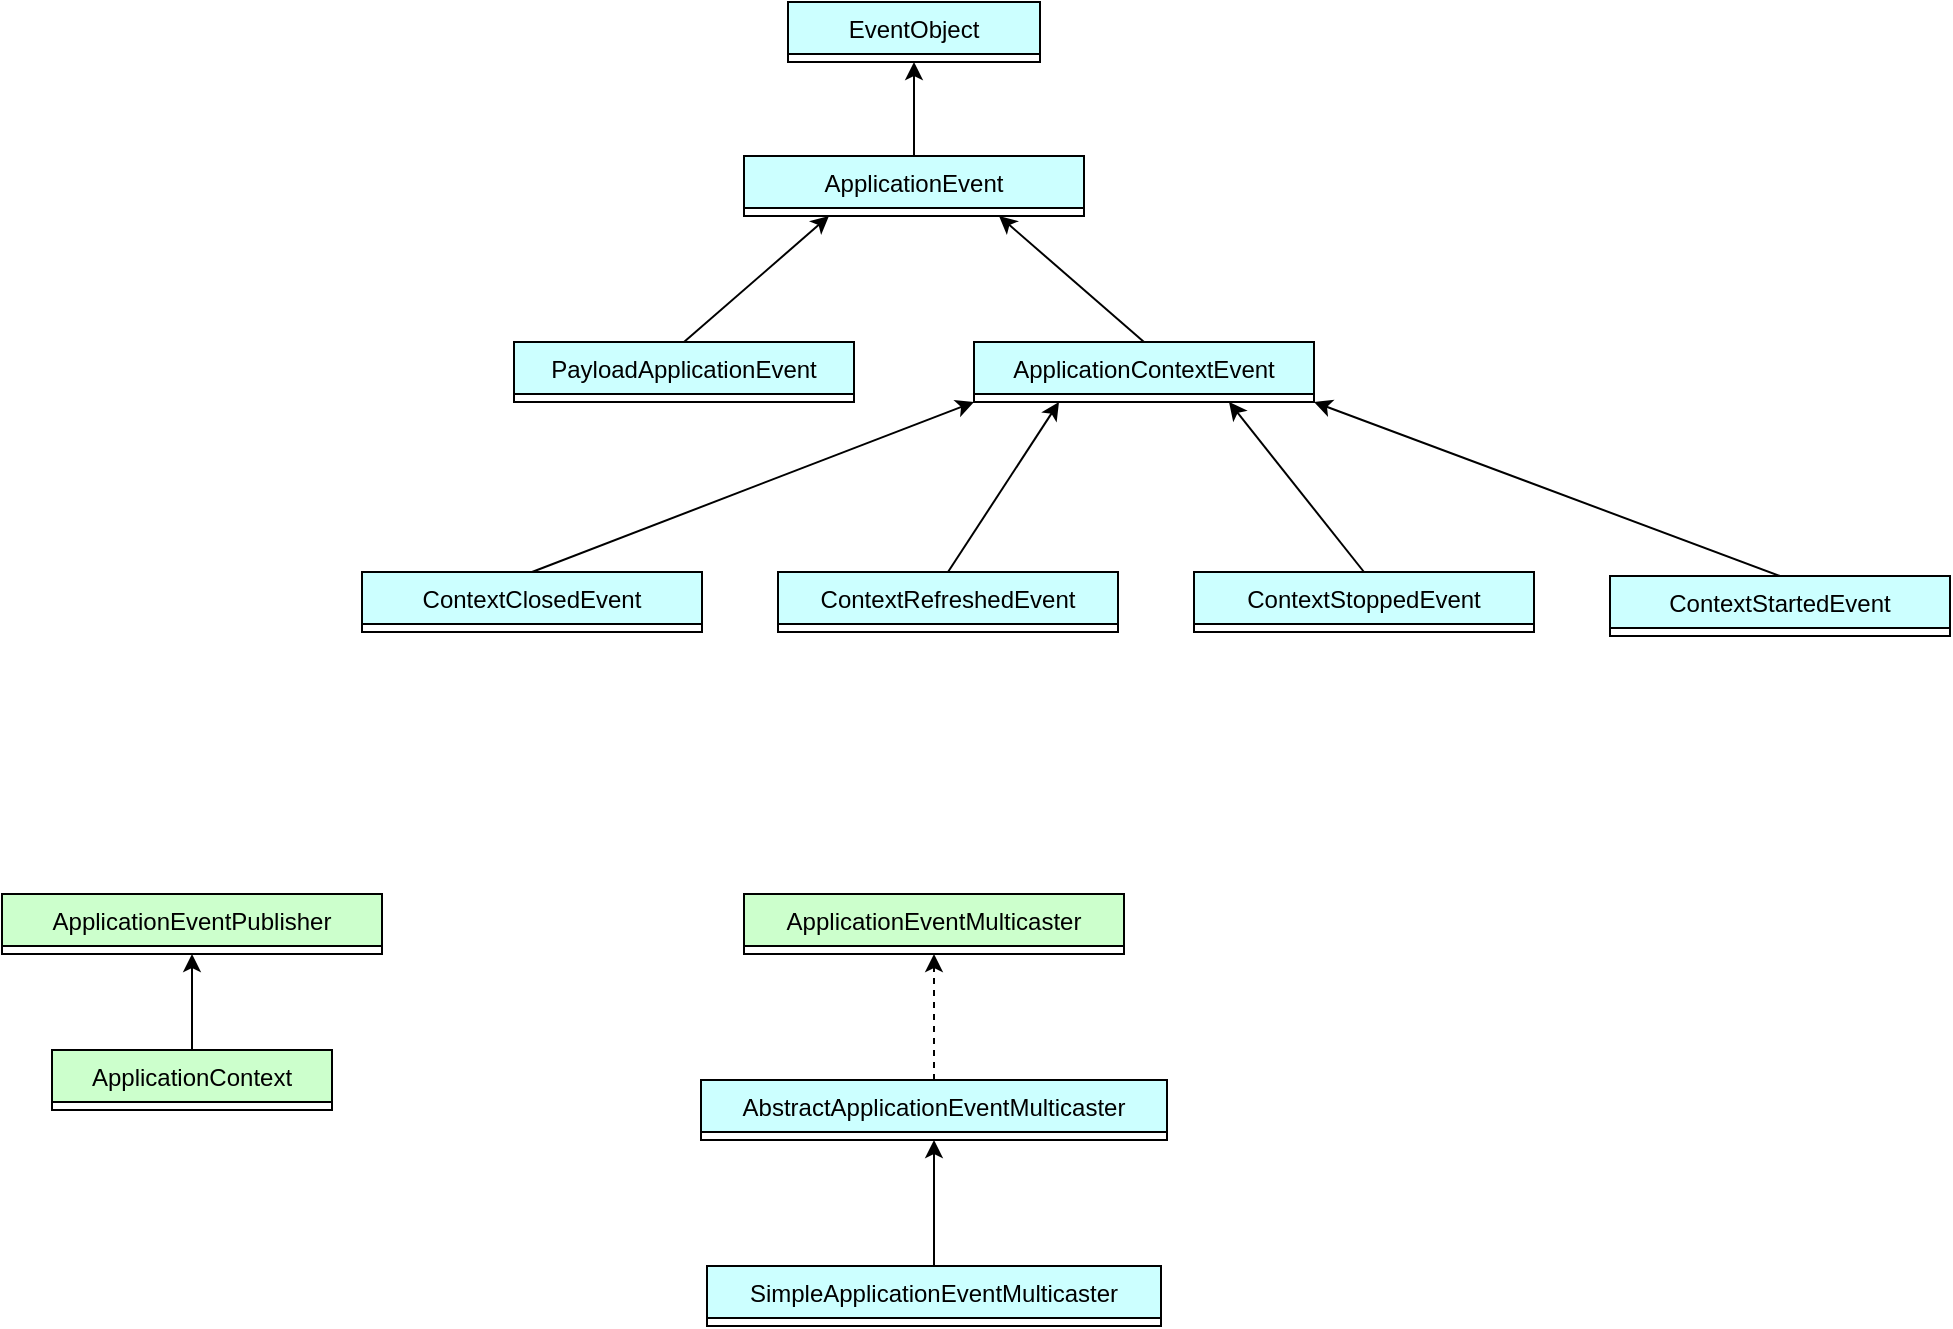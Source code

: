 <mxfile version="20.2.6" type="github">
  <diagram id="aS9pjdUC0Do7hMSleVWt" name="第 1 页">
    <mxGraphModel dx="1422" dy="762" grid="0" gridSize="10" guides="1" tooltips="1" connect="1" arrows="1" fold="1" page="1" pageScale="1" pageWidth="1654" pageHeight="1169" background="none" math="0" shadow="0">
      <root>
        <mxCell id="0" />
        <mxCell id="1" parent="0" />
        <mxCell id="eDFqkNTLr4-eCkODvhOK-7" value="EventObject" style="swimlane;fontStyle=0;childLayout=stackLayout;horizontal=1;startSize=26;fillColor=#CCFFFF;horizontalStack=0;resizeParent=1;resizeParentMax=0;resizeLast=0;collapsible=1;marginBottom=0;direction=east;strokeColor=default;swimlaneLine=1;glass=0;rounded=0;shadow=0;" parent="1" vertex="1" collapsed="1">
          <mxGeometry x="579" y="112" width="126" height="30" as="geometry">
            <mxRectangle x="604" y="162" width="183" height="52" as="alternateBounds" />
          </mxGeometry>
        </mxCell>
        <mxCell id="eDFqkNTLr4-eCkODvhOK-8" value="" style="text;strokeColor=none;fillColor=#CCFFFF;align=left;verticalAlign=top;spacingLeft=4;spacingRight=4;overflow=hidden;rotatable=0;points=[[0,0.5],[1,0.5]];portConstraint=eastwest;" parent="eDFqkNTLr4-eCkODvhOK-7" vertex="1">
          <mxGeometry y="26" width="183" height="26" as="geometry" />
        </mxCell>
        <mxCell id="rqdoCPFN9nggNmxES_CL-21" value="" style="endArrow=classic;html=1;rounded=0;exitX=0.5;exitY=0;exitDx=0;exitDy=0;entryX=1;entryY=1;entryDx=0;entryDy=0;" parent="1" source="y8PMSgjKkABdfheVwRwj-9" target="y8PMSgjKkABdfheVwRwj-5" edge="1">
          <mxGeometry width="50" height="50" relative="1" as="geometry">
            <mxPoint x="103" y="142" as="sourcePoint" />
            <mxPoint x="145.5" y="89" as="targetPoint" />
          </mxGeometry>
        </mxCell>
        <mxCell id="y8PMSgjKkABdfheVwRwj-1" value="ApplicationEvent" style="swimlane;fontStyle=0;childLayout=stackLayout;horizontal=1;startSize=26;fillColor=#CCFFFF;horizontalStack=0;resizeParent=1;resizeParentMax=0;resizeLast=0;collapsible=1;marginBottom=0;direction=east;strokeColor=default;swimlaneLine=1;glass=0;rounded=0;shadow=0;" vertex="1" collapsed="1" parent="1">
          <mxGeometry x="557" y="189" width="170" height="30" as="geometry">
            <mxRectangle x="604" y="162" width="183" height="52" as="alternateBounds" />
          </mxGeometry>
        </mxCell>
        <mxCell id="y8PMSgjKkABdfheVwRwj-2" value="" style="text;strokeColor=none;fillColor=#CCFFFF;align=left;verticalAlign=top;spacingLeft=4;spacingRight=4;overflow=hidden;rotatable=0;points=[[0,0.5],[1,0.5]];portConstraint=eastwest;" vertex="1" parent="y8PMSgjKkABdfheVwRwj-1">
          <mxGeometry y="26" width="183" height="26" as="geometry" />
        </mxCell>
        <mxCell id="y8PMSgjKkABdfheVwRwj-3" value="PayloadApplicationEvent" style="swimlane;fontStyle=0;childLayout=stackLayout;horizontal=1;startSize=26;fillColor=#CCFFFF;horizontalStack=0;resizeParent=1;resizeParentMax=0;resizeLast=0;collapsible=1;marginBottom=0;direction=east;strokeColor=default;swimlaneLine=1;glass=0;rounded=0;shadow=0;" vertex="1" collapsed="1" parent="1">
          <mxGeometry x="442" y="282" width="170" height="30" as="geometry">
            <mxRectangle x="604" y="162" width="183" height="52" as="alternateBounds" />
          </mxGeometry>
        </mxCell>
        <mxCell id="y8PMSgjKkABdfheVwRwj-4" value="" style="text;strokeColor=none;fillColor=#CCFFFF;align=left;verticalAlign=top;spacingLeft=4;spacingRight=4;overflow=hidden;rotatable=0;points=[[0,0.5],[1,0.5]];portConstraint=eastwest;" vertex="1" parent="y8PMSgjKkABdfheVwRwj-3">
          <mxGeometry y="26" width="183" height="26" as="geometry" />
        </mxCell>
        <mxCell id="y8PMSgjKkABdfheVwRwj-5" value="ApplicationContextEvent" style="swimlane;fontStyle=0;childLayout=stackLayout;horizontal=1;startSize=26;fillColor=#CCFFFF;horizontalStack=0;resizeParent=1;resizeParentMax=0;resizeLast=0;collapsible=1;marginBottom=0;direction=east;strokeColor=default;swimlaneLine=1;glass=0;rounded=0;shadow=0;" vertex="1" collapsed="1" parent="1">
          <mxGeometry x="672" y="282" width="170" height="30" as="geometry">
            <mxRectangle x="604" y="162" width="183" height="52" as="alternateBounds" />
          </mxGeometry>
        </mxCell>
        <mxCell id="y8PMSgjKkABdfheVwRwj-6" value="" style="text;strokeColor=none;fillColor=#CCFFFF;align=left;verticalAlign=top;spacingLeft=4;spacingRight=4;overflow=hidden;rotatable=0;points=[[0,0.5],[1,0.5]];portConstraint=eastwest;" vertex="1" parent="y8PMSgjKkABdfheVwRwj-5">
          <mxGeometry y="26" width="183" height="26" as="geometry" />
        </mxCell>
        <mxCell id="y8PMSgjKkABdfheVwRwj-7" value="ContextStoppedEvent" style="swimlane;fontStyle=0;childLayout=stackLayout;horizontal=1;startSize=26;fillColor=#CCFFFF;horizontalStack=0;resizeParent=1;resizeParentMax=0;resizeLast=0;collapsible=1;marginBottom=0;direction=east;strokeColor=default;swimlaneLine=1;glass=0;rounded=0;shadow=0;" vertex="1" collapsed="1" parent="1">
          <mxGeometry x="782" y="397" width="170" height="30" as="geometry">
            <mxRectangle x="604" y="162" width="183" height="52" as="alternateBounds" />
          </mxGeometry>
        </mxCell>
        <mxCell id="y8PMSgjKkABdfheVwRwj-8" value="" style="text;strokeColor=none;fillColor=#CCFFFF;align=left;verticalAlign=top;spacingLeft=4;spacingRight=4;overflow=hidden;rotatable=0;points=[[0,0.5],[1,0.5]];portConstraint=eastwest;" vertex="1" parent="y8PMSgjKkABdfheVwRwj-7">
          <mxGeometry y="26" width="183" height="26" as="geometry" />
        </mxCell>
        <mxCell id="y8PMSgjKkABdfheVwRwj-9" value="ContextStartedEvent" style="swimlane;fontStyle=0;childLayout=stackLayout;horizontal=1;startSize=26;fillColor=#CCFFFF;horizontalStack=0;resizeParent=1;resizeParentMax=0;resizeLast=0;collapsible=1;marginBottom=0;direction=east;strokeColor=default;swimlaneLine=1;glass=0;rounded=0;shadow=0;" vertex="1" collapsed="1" parent="1">
          <mxGeometry x="990" y="399" width="170" height="30" as="geometry">
            <mxRectangle x="604" y="162" width="183" height="52" as="alternateBounds" />
          </mxGeometry>
        </mxCell>
        <mxCell id="y8PMSgjKkABdfheVwRwj-10" value="" style="text;strokeColor=none;fillColor=#CCFFFF;align=left;verticalAlign=top;spacingLeft=4;spacingRight=4;overflow=hidden;rotatable=0;points=[[0,0.5],[1,0.5]];portConstraint=eastwest;" vertex="1" parent="y8PMSgjKkABdfheVwRwj-9">
          <mxGeometry y="26" width="183" height="26" as="geometry" />
        </mxCell>
        <mxCell id="y8PMSgjKkABdfheVwRwj-11" value="ContextClosedEvent" style="swimlane;fontStyle=0;childLayout=stackLayout;horizontal=1;startSize=26;fillColor=#CCFFFF;horizontalStack=0;resizeParent=1;resizeParentMax=0;resizeLast=0;collapsible=1;marginBottom=0;direction=east;strokeColor=default;swimlaneLine=1;glass=0;rounded=0;shadow=0;" vertex="1" collapsed="1" parent="1">
          <mxGeometry x="366" y="397" width="170" height="30" as="geometry">
            <mxRectangle x="604" y="162" width="183" height="52" as="alternateBounds" />
          </mxGeometry>
        </mxCell>
        <mxCell id="y8PMSgjKkABdfheVwRwj-12" value="" style="text;strokeColor=none;fillColor=#CCFFFF;align=left;verticalAlign=top;spacingLeft=4;spacingRight=4;overflow=hidden;rotatable=0;points=[[0,0.5],[1,0.5]];portConstraint=eastwest;" vertex="1" parent="y8PMSgjKkABdfheVwRwj-11">
          <mxGeometry y="26" width="183" height="26" as="geometry" />
        </mxCell>
        <mxCell id="y8PMSgjKkABdfheVwRwj-13" value="ContextRefreshedEvent" style="swimlane;fontStyle=0;childLayout=stackLayout;horizontal=1;startSize=26;fillColor=#CCFFFF;horizontalStack=0;resizeParent=1;resizeParentMax=0;resizeLast=0;collapsible=1;marginBottom=0;direction=east;strokeColor=default;swimlaneLine=1;glass=0;rounded=0;shadow=0;" vertex="1" collapsed="1" parent="1">
          <mxGeometry x="574" y="397" width="170" height="30" as="geometry">
            <mxRectangle x="604" y="162" width="183" height="52" as="alternateBounds" />
          </mxGeometry>
        </mxCell>
        <mxCell id="y8PMSgjKkABdfheVwRwj-14" value="" style="text;strokeColor=none;fillColor=#CCFFFF;align=left;verticalAlign=top;spacingLeft=4;spacingRight=4;overflow=hidden;rotatable=0;points=[[0,0.5],[1,0.5]];portConstraint=eastwest;" vertex="1" parent="y8PMSgjKkABdfheVwRwj-13">
          <mxGeometry y="26" width="183" height="26" as="geometry" />
        </mxCell>
        <mxCell id="y8PMSgjKkABdfheVwRwj-15" value="" style="endArrow=classic;html=1;rounded=0;exitX=0.5;exitY=0;exitDx=0;exitDy=0;entryX=0.75;entryY=1;entryDx=0;entryDy=0;" edge="1" parent="1" source="y8PMSgjKkABdfheVwRwj-7" target="y8PMSgjKkABdfheVwRwj-5">
          <mxGeometry width="50" height="50" relative="1" as="geometry">
            <mxPoint x="113" y="152" as="sourcePoint" />
            <mxPoint x="155.5" y="99" as="targetPoint" />
          </mxGeometry>
        </mxCell>
        <mxCell id="y8PMSgjKkABdfheVwRwj-16" value="" style="endArrow=classic;html=1;rounded=0;exitX=0.5;exitY=0;exitDx=0;exitDy=0;entryX=0.25;entryY=1;entryDx=0;entryDy=0;" edge="1" parent="1" source="y8PMSgjKkABdfheVwRwj-13" target="y8PMSgjKkABdfheVwRwj-5">
          <mxGeometry width="50" height="50" relative="1" as="geometry">
            <mxPoint x="123" y="162" as="sourcePoint" />
            <mxPoint x="165.5" y="109" as="targetPoint" />
          </mxGeometry>
        </mxCell>
        <mxCell id="y8PMSgjKkABdfheVwRwj-17" value="" style="endArrow=classic;html=1;rounded=0;exitX=0.5;exitY=0;exitDx=0;exitDy=0;entryX=0;entryY=1;entryDx=0;entryDy=0;" edge="1" parent="1" source="y8PMSgjKkABdfheVwRwj-11" target="y8PMSgjKkABdfheVwRwj-5">
          <mxGeometry width="50" height="50" relative="1" as="geometry">
            <mxPoint x="133" y="172" as="sourcePoint" />
            <mxPoint x="175.5" y="119" as="targetPoint" />
          </mxGeometry>
        </mxCell>
        <mxCell id="y8PMSgjKkABdfheVwRwj-18" value="" style="endArrow=classic;html=1;rounded=0;exitX=0.5;exitY=0;exitDx=0;exitDy=0;entryX=0.75;entryY=1;entryDx=0;entryDy=0;" edge="1" parent="1" source="y8PMSgjKkABdfheVwRwj-5" target="y8PMSgjKkABdfheVwRwj-1">
          <mxGeometry width="50" height="50" relative="1" as="geometry">
            <mxPoint x="143" y="182" as="sourcePoint" />
            <mxPoint x="185.5" y="129" as="targetPoint" />
          </mxGeometry>
        </mxCell>
        <mxCell id="y8PMSgjKkABdfheVwRwj-19" value="" style="endArrow=classic;html=1;rounded=0;exitX=0.5;exitY=0;exitDx=0;exitDy=0;entryX=0.25;entryY=1;entryDx=0;entryDy=0;" edge="1" parent="1" source="y8PMSgjKkABdfheVwRwj-3" target="y8PMSgjKkABdfheVwRwj-1">
          <mxGeometry width="50" height="50" relative="1" as="geometry">
            <mxPoint x="153" y="192" as="sourcePoint" />
            <mxPoint x="195.5" y="139" as="targetPoint" />
          </mxGeometry>
        </mxCell>
        <mxCell id="y8PMSgjKkABdfheVwRwj-20" value="" style="endArrow=classic;html=1;rounded=0;exitX=0.5;exitY=0;exitDx=0;exitDy=0;entryX=0.5;entryY=1;entryDx=0;entryDy=0;" edge="1" parent="1" source="y8PMSgjKkABdfheVwRwj-1" target="eDFqkNTLr4-eCkODvhOK-7">
          <mxGeometry width="50" height="50" relative="1" as="geometry">
            <mxPoint x="163" y="202" as="sourcePoint" />
            <mxPoint x="205.5" y="149" as="targetPoint" />
          </mxGeometry>
        </mxCell>
        <mxCell id="y8PMSgjKkABdfheVwRwj-21" value="ApplicationEventPublisher" style="swimlane;fontStyle=0;childLayout=stackLayout;horizontal=1;startSize=26;fillColor=#CCFFCC;horizontalStack=0;resizeParent=1;resizeParentMax=0;resizeLast=0;collapsible=1;marginBottom=0;direction=east;strokeColor=default;swimlaneLine=1;glass=0;rounded=0;shadow=0;" vertex="1" collapsed="1" parent="1">
          <mxGeometry x="186" y="558" width="190" height="30" as="geometry">
            <mxRectangle x="604" y="162" width="183" height="52" as="alternateBounds" />
          </mxGeometry>
        </mxCell>
        <mxCell id="y8PMSgjKkABdfheVwRwj-22" value="" style="text;strokeColor=none;fillColor=#CCFFFF;align=left;verticalAlign=top;spacingLeft=4;spacingRight=4;overflow=hidden;rotatable=0;points=[[0,0.5],[1,0.5]];portConstraint=eastwest;" vertex="1" parent="y8PMSgjKkABdfheVwRwj-21">
          <mxGeometry y="26" width="183" height="26" as="geometry" />
        </mxCell>
        <mxCell id="y8PMSgjKkABdfheVwRwj-23" value="ApplicationContext" style="swimlane;fontStyle=0;childLayout=stackLayout;horizontal=1;startSize=26;fillColor=#CCFFCC;horizontalStack=0;resizeParent=1;resizeParentMax=0;resizeLast=0;collapsible=1;marginBottom=0;direction=east;strokeColor=default;swimlaneLine=1;glass=0;rounded=0;shadow=0;" vertex="1" collapsed="1" parent="1">
          <mxGeometry x="211" y="636" width="140" height="30" as="geometry">
            <mxRectangle x="604" y="162" width="183" height="52" as="alternateBounds" />
          </mxGeometry>
        </mxCell>
        <mxCell id="y8PMSgjKkABdfheVwRwj-24" value="" style="text;strokeColor=none;fillColor=#CCFFFF;align=left;verticalAlign=top;spacingLeft=4;spacingRight=4;overflow=hidden;rotatable=0;points=[[0,0.5],[1,0.5]];portConstraint=eastwest;" vertex="1" parent="y8PMSgjKkABdfheVwRwj-23">
          <mxGeometry y="26" width="183" height="26" as="geometry" />
        </mxCell>
        <mxCell id="y8PMSgjKkABdfheVwRwj-25" value="" style="endArrow=classic;html=1;rounded=0;exitX=0.5;exitY=0;exitDx=0;exitDy=0;entryX=0.5;entryY=1;entryDx=0;entryDy=0;" edge="1" parent="1" source="y8PMSgjKkABdfheVwRwj-23" target="y8PMSgjKkABdfheVwRwj-21">
          <mxGeometry width="50" height="50" relative="1" as="geometry">
            <mxPoint x="484.5" y="544" as="sourcePoint" />
            <mxPoint x="557" y="481" as="targetPoint" />
          </mxGeometry>
        </mxCell>
        <mxCell id="y8PMSgjKkABdfheVwRwj-26" value="ApplicationEventMulticaster" style="swimlane;fontStyle=0;childLayout=stackLayout;horizontal=1;startSize=26;fillColor=#CCFFCC;horizontalStack=0;resizeParent=1;resizeParentMax=0;resizeLast=0;collapsible=1;marginBottom=0;direction=east;strokeColor=default;swimlaneLine=1;glass=0;rounded=0;shadow=0;" vertex="1" collapsed="1" parent="1">
          <mxGeometry x="557" y="558" width="190" height="30" as="geometry">
            <mxRectangle x="604" y="162" width="183" height="52" as="alternateBounds" />
          </mxGeometry>
        </mxCell>
        <mxCell id="y8PMSgjKkABdfheVwRwj-27" value="" style="text;strokeColor=none;fillColor=#CCFFFF;align=left;verticalAlign=top;spacingLeft=4;spacingRight=4;overflow=hidden;rotatable=0;points=[[0,0.5],[1,0.5]];portConstraint=eastwest;" vertex="1" parent="y8PMSgjKkABdfheVwRwj-26">
          <mxGeometry y="26" width="183" height="26" as="geometry" />
        </mxCell>
        <mxCell id="y8PMSgjKkABdfheVwRwj-28" value="AbstractApplicationEventMulticaster" style="swimlane;fontStyle=0;childLayout=stackLayout;horizontal=1;startSize=26;fillColor=#CCFFFF;horizontalStack=0;resizeParent=1;resizeParentMax=0;resizeLast=0;collapsible=1;marginBottom=0;direction=east;strokeColor=default;swimlaneLine=1;glass=0;rounded=0;shadow=0;" vertex="1" collapsed="1" parent="1">
          <mxGeometry x="535.5" y="651" width="233" height="30" as="geometry">
            <mxRectangle x="604" y="162" width="183" height="52" as="alternateBounds" />
          </mxGeometry>
        </mxCell>
        <mxCell id="y8PMSgjKkABdfheVwRwj-29" value="" style="text;strokeColor=none;fillColor=#CCFFFF;align=left;verticalAlign=top;spacingLeft=4;spacingRight=4;overflow=hidden;rotatable=0;points=[[0,0.5],[1,0.5]];portConstraint=eastwest;" vertex="1" parent="y8PMSgjKkABdfheVwRwj-28">
          <mxGeometry y="26" width="183" height="26" as="geometry" />
        </mxCell>
        <mxCell id="y8PMSgjKkABdfheVwRwj-30" value="SimpleApplicationEventMulticaster" style="swimlane;fontStyle=0;childLayout=stackLayout;horizontal=1;startSize=26;fillColor=#CCFFFF;horizontalStack=0;resizeParent=1;resizeParentMax=0;resizeLast=0;collapsible=1;marginBottom=0;direction=east;strokeColor=default;swimlaneLine=1;glass=0;rounded=0;shadow=0;" vertex="1" collapsed="1" parent="1">
          <mxGeometry x="538.5" y="744" width="227" height="30" as="geometry">
            <mxRectangle x="604" y="162" width="183" height="52" as="alternateBounds" />
          </mxGeometry>
        </mxCell>
        <mxCell id="y8PMSgjKkABdfheVwRwj-31" value="" style="text;strokeColor=none;fillColor=#CCFFFF;align=left;verticalAlign=top;spacingLeft=4;spacingRight=4;overflow=hidden;rotatable=0;points=[[0,0.5],[1,0.5]];portConstraint=eastwest;" vertex="1" parent="y8PMSgjKkABdfheVwRwj-30">
          <mxGeometry y="26" width="183" height="26" as="geometry" />
        </mxCell>
        <mxCell id="y8PMSgjKkABdfheVwRwj-32" value="" style="endArrow=classic;html=1;rounded=0;exitX=0.5;exitY=0;exitDx=0;exitDy=0;entryX=0.5;entryY=1;entryDx=0;entryDy=0;dashed=1;" edge="1" parent="1" source="y8PMSgjKkABdfheVwRwj-28" target="y8PMSgjKkABdfheVwRwj-26">
          <mxGeometry width="50" height="50" relative="1" as="geometry">
            <mxPoint x="453" y="703" as="sourcePoint" />
            <mxPoint x="453" y="655" as="targetPoint" />
          </mxGeometry>
        </mxCell>
        <mxCell id="y8PMSgjKkABdfheVwRwj-33" value="" style="endArrow=classic;html=1;rounded=0;exitX=0.5;exitY=0;exitDx=0;exitDy=0;entryX=0.5;entryY=1;entryDx=0;entryDy=0;" edge="1" parent="1" source="y8PMSgjKkABdfheVwRwj-30" target="y8PMSgjKkABdfheVwRwj-28">
          <mxGeometry width="50" height="50" relative="1" as="geometry">
            <mxPoint x="463" y="713" as="sourcePoint" />
            <mxPoint x="463" y="665" as="targetPoint" />
          </mxGeometry>
        </mxCell>
      </root>
    </mxGraphModel>
  </diagram>
</mxfile>
